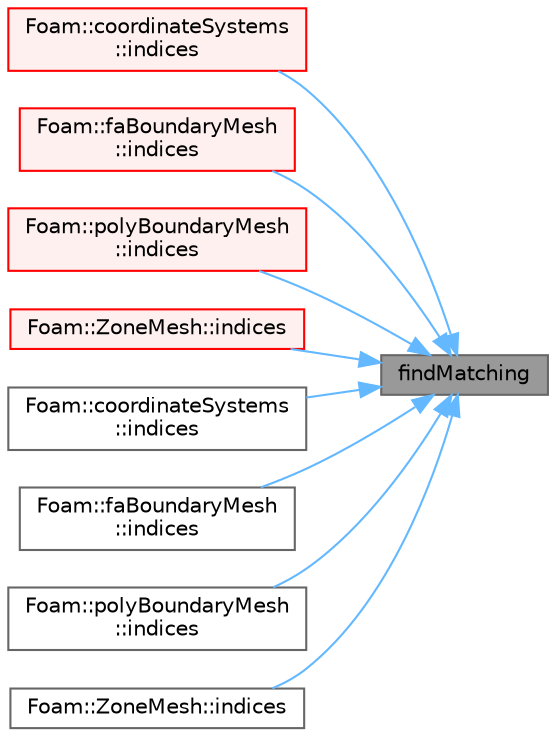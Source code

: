 digraph "findMatching"
{
 // LATEX_PDF_SIZE
  bgcolor="transparent";
  edge [fontname=Helvetica,fontsize=10,labelfontname=Helvetica,labelfontsize=10];
  node [fontname=Helvetica,fontsize=10,shape=box,height=0.2,width=0.4];
  rankdir="RL";
  Node1 [id="Node000001",label="findMatching",height=0.2,width=0.4,color="gray40", fillcolor="grey60", style="filled", fontcolor="black",tooltip=" "];
  Node1 -> Node2 [id="edge1_Node000001_Node000002",dir="back",color="steelblue1",style="solid",tooltip=" "];
  Node2 [id="Node000002",label="Foam::coordinateSystems\l::indices",height=0.2,width=0.4,color="red", fillcolor="#FFF0F0", style="filled",URL="$classFoam_1_1coordinateSystems.html#a081b6a49940b0fc6b734a43ee6acb67e",tooltip=" "];
  Node1 -> Node4 [id="edge2_Node000001_Node000004",dir="back",color="steelblue1",style="solid",tooltip=" "];
  Node4 [id="Node000004",label="Foam::faBoundaryMesh\l::indices",height=0.2,width=0.4,color="red", fillcolor="#FFF0F0", style="filled",URL="$classFoam_1_1faBoundaryMesh.html#aeefe05a8ca2402a7c5d13b764c0cd00d",tooltip=" "];
  Node1 -> Node6 [id="edge3_Node000001_Node000006",dir="back",color="steelblue1",style="solid",tooltip=" "];
  Node6 [id="Node000006",label="Foam::polyBoundaryMesh\l::indices",height=0.2,width=0.4,color="red", fillcolor="#FFF0F0", style="filled",URL="$classFoam_1_1polyBoundaryMesh.html#aeefe05a8ca2402a7c5d13b764c0cd00d",tooltip=" "];
  Node1 -> Node8 [id="edge4_Node000001_Node000008",dir="back",color="steelblue1",style="solid",tooltip=" "];
  Node8 [id="Node000008",label="Foam::ZoneMesh::indices",height=0.2,width=0.4,color="red", fillcolor="#FFF0F0", style="filled",URL="$classFoam_1_1ZoneMesh.html#aeefe05a8ca2402a7c5d13b764c0cd00d",tooltip=" "];
  Node1 -> Node10 [id="edge5_Node000001_Node000010",dir="back",color="steelblue1",style="solid",tooltip=" "];
  Node10 [id="Node000010",label="Foam::coordinateSystems\l::indices",height=0.2,width=0.4,color="grey40", fillcolor="white", style="filled",URL="$classFoam_1_1coordinateSystems.html#aafdd2427e37ed8d754b21912291c2f8d",tooltip=" "];
  Node1 -> Node11 [id="edge6_Node000001_Node000011",dir="back",color="steelblue1",style="solid",tooltip=" "];
  Node11 [id="Node000011",label="Foam::faBoundaryMesh\l::indices",height=0.2,width=0.4,color="grey40", fillcolor="white", style="filled",URL="$classFoam_1_1faBoundaryMesh.html#a7f7befa47753a0ef9b6ee6618858d084",tooltip=" "];
  Node1 -> Node12 [id="edge7_Node000001_Node000012",dir="back",color="steelblue1",style="solid",tooltip=" "];
  Node12 [id="Node000012",label="Foam::polyBoundaryMesh\l::indices",height=0.2,width=0.4,color="grey40", fillcolor="white", style="filled",URL="$classFoam_1_1polyBoundaryMesh.html#a7f7befa47753a0ef9b6ee6618858d084",tooltip=" "];
  Node1 -> Node13 [id="edge8_Node000001_Node000013",dir="back",color="steelblue1",style="solid",tooltip=" "];
  Node13 [id="Node000013",label="Foam::ZoneMesh::indices",height=0.2,width=0.4,color="grey40", fillcolor="white", style="filled",URL="$classFoam_1_1ZoneMesh.html#a7f7befa47753a0ef9b6ee6618858d084",tooltip=" "];
}
